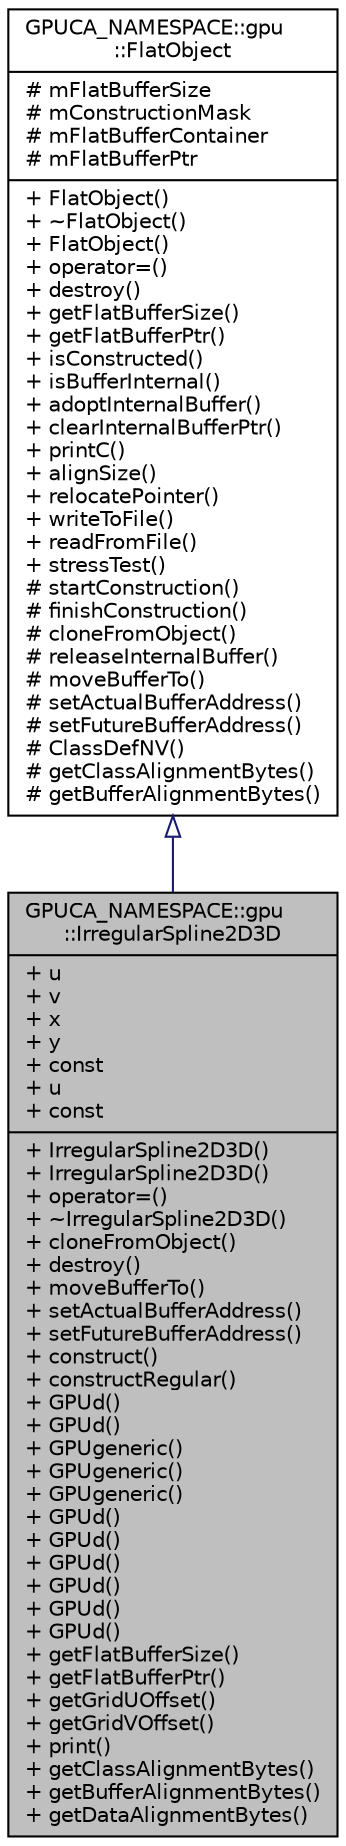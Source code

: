 digraph "GPUCA_NAMESPACE::gpu::IrregularSpline2D3D"
{
 // INTERACTIVE_SVG=YES
  bgcolor="transparent";
  edge [fontname="Helvetica",fontsize="10",labelfontname="Helvetica",labelfontsize="10"];
  node [fontname="Helvetica",fontsize="10",shape=record];
  Node0 [label="{GPUCA_NAMESPACE::gpu\l::IrregularSpline2D3D\n|+ u\l+ v\l+ x\l+ y\l+ const\l+ u\l+ const\l|+ IrregularSpline2D3D()\l+ IrregularSpline2D3D()\l+ operator=()\l+ ~IrregularSpline2D3D()\l+ cloneFromObject()\l+ destroy()\l+ moveBufferTo()\l+ setActualBufferAddress()\l+ setFutureBufferAddress()\l+ construct()\l+ constructRegular()\l+ GPUd()\l+ GPUd()\l+ GPUgeneric()\l+ GPUgeneric()\l+ GPUgeneric()\l+ GPUd()\l+ GPUd()\l+ GPUd()\l+ GPUd()\l+ GPUd()\l+ GPUd()\l+ getFlatBufferSize()\l+ getFlatBufferPtr()\l+ getGridUOffset()\l+ getGridVOffset()\l+ print()\l+ getClassAlignmentBytes()\l+ getBufferAlignmentBytes()\l+ getDataAlignmentBytes()\l}",height=0.2,width=0.4,color="black", fillcolor="grey75", style="filled", fontcolor="black"];
  Node1 -> Node0 [dir="back",color="midnightblue",fontsize="10",style="solid",arrowtail="onormal",fontname="Helvetica"];
  Node1 [label="{GPUCA_NAMESPACE::gpu\l::FlatObject\n|# mFlatBufferSize\l# mConstructionMask\l# mFlatBufferContainer\l# mFlatBufferPtr\l|+ FlatObject()\l+ ~FlatObject()\l+ FlatObject()\l+ operator=()\l+ destroy()\l+ getFlatBufferSize()\l+ getFlatBufferPtr()\l+ isConstructed()\l+ isBufferInternal()\l+ adoptInternalBuffer()\l+ clearInternalBufferPtr()\l+ printC()\l+ alignSize()\l+ relocatePointer()\l+ writeToFile()\l+ readFromFile()\l+ stressTest()\l# startConstruction()\l# finishConstruction()\l# cloneFromObject()\l# releaseInternalBuffer()\l# moveBufferTo()\l# setActualBufferAddress()\l# setFutureBufferAddress()\l# ClassDefNV()\l# getClassAlignmentBytes()\l# getBufferAlignmentBytes()\l}",height=0.2,width=0.4,color="black",URL="$dc/d5e/classGPUCA__NAMESPACE_1_1gpu_1_1FlatObject.html",tooltip="GPUCA_GPUCODE. "];
}
